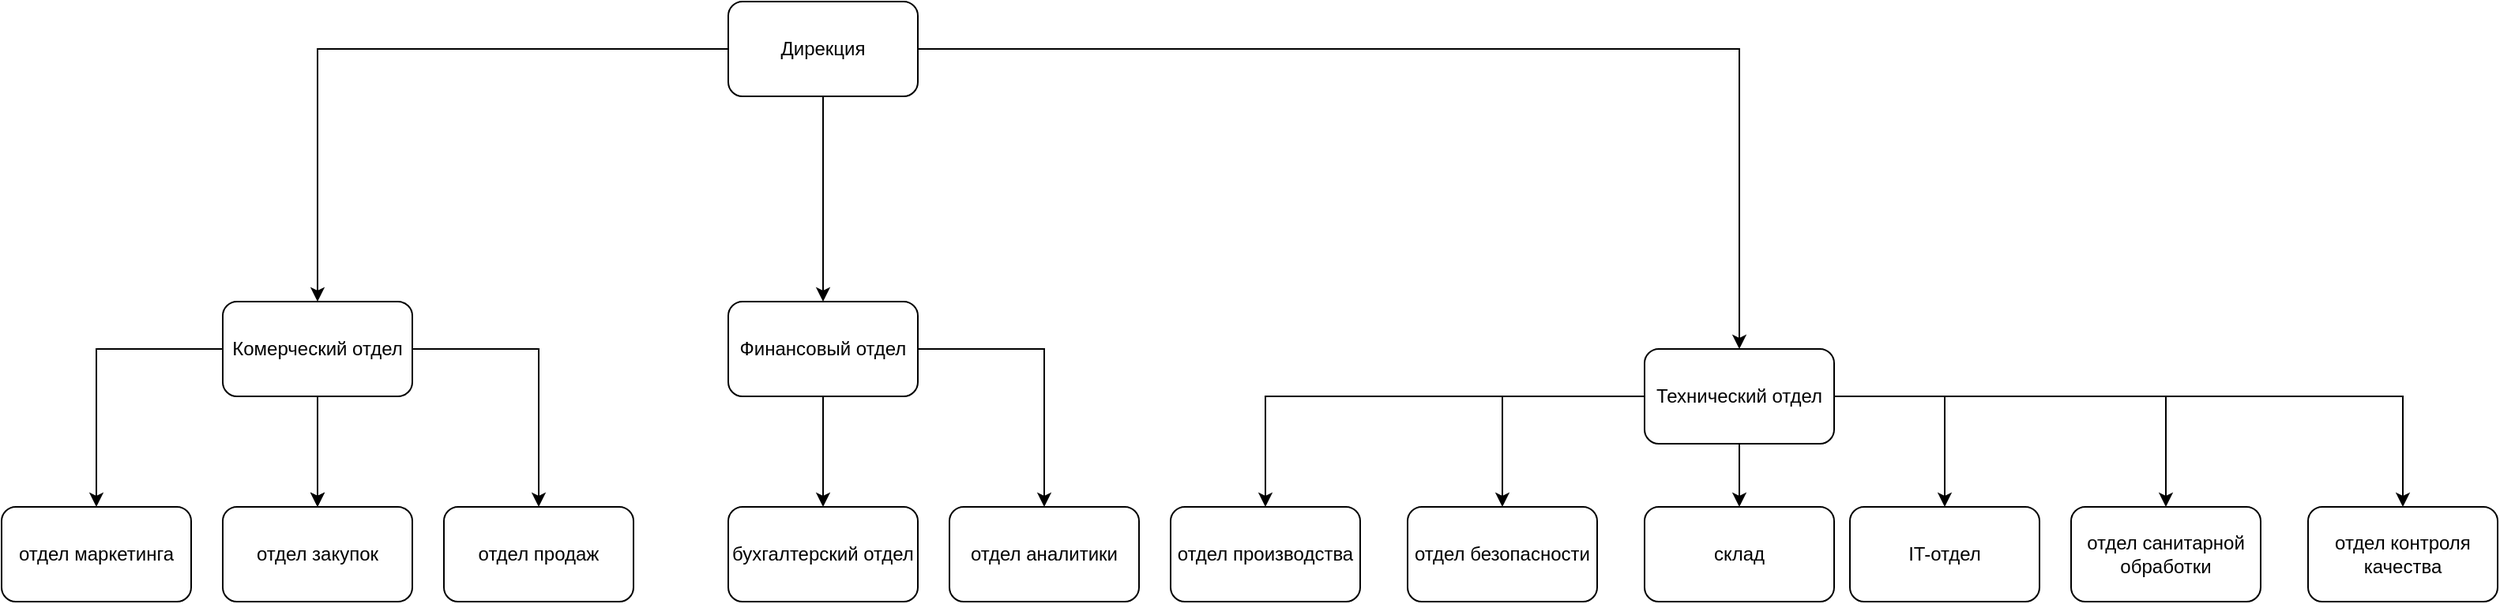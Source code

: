 <mxfile version="12.4.7" type="github"><diagram id="ozf1sITMqsGdlNBoc1ux" name="Page-1"><mxGraphModel dx="1618" dy="687" grid="1" gridSize="10" guides="1" tooltips="1" connect="1" arrows="1" fold="1" page="1" pageScale="1" pageWidth="850" pageHeight="1100" math="0" shadow="0"><root><mxCell id="0"/><mxCell id="1" parent="0"/><mxCell id="LFnivzPWz4r-pXi3sWIB-1" value="" style="edgeStyle=orthogonalEdgeStyle;rounded=0;orthogonalLoop=1;jettySize=auto;html=1;" edge="1" parent="1" source="LFnivzPWz4r-pXi3sWIB-4" target="LFnivzPWz4r-pXi3sWIB-30"><mxGeometry relative="1" as="geometry"/></mxCell><mxCell id="LFnivzPWz4r-pXi3sWIB-2" value="" style="edgeStyle=orthogonalEdgeStyle;rounded=0;orthogonalLoop=1;jettySize=auto;html=1;" edge="1" parent="1" source="LFnivzPWz4r-pXi3sWIB-4" target="LFnivzPWz4r-pXi3sWIB-26"><mxGeometry relative="1" as="geometry"/></mxCell><mxCell id="LFnivzPWz4r-pXi3sWIB-3" value="" style="edgeStyle=orthogonalEdgeStyle;rounded=0;orthogonalLoop=1;jettySize=auto;html=1;" edge="1" parent="1" source="LFnivzPWz4r-pXi3sWIB-4" target="LFnivzPWz4r-pXi3sWIB-11"><mxGeometry relative="1" as="geometry"/></mxCell><mxCell id="LFnivzPWz4r-pXi3sWIB-4" value="Дирекция" style="rounded=1;whiteSpace=wrap;html=1;" vertex="1" parent="1"><mxGeometry x="270" y="180" width="120" height="60" as="geometry"/></mxCell><mxCell id="LFnivzPWz4r-pXi3sWIB-5" value="" style="edgeStyle=orthogonalEdgeStyle;rounded=0;orthogonalLoop=1;jettySize=auto;html=1;" edge="1" parent="1" source="LFnivzPWz4r-pXi3sWIB-11" target="LFnivzPWz4r-pXi3sWIB-20"><mxGeometry relative="1" as="geometry"/></mxCell><mxCell id="LFnivzPWz4r-pXi3sWIB-6" value="" style="edgeStyle=orthogonalEdgeStyle;rounded=0;orthogonalLoop=1;jettySize=auto;html=1;" edge="1" parent="1" source="LFnivzPWz4r-pXi3sWIB-11" target="LFnivzPWz4r-pXi3sWIB-16"><mxGeometry relative="1" as="geometry"/></mxCell><mxCell id="LFnivzPWz4r-pXi3sWIB-7" value="" style="edgeStyle=orthogonalEdgeStyle;rounded=0;orthogonalLoop=1;jettySize=auto;html=1;" edge="1" parent="1" source="LFnivzPWz4r-pXi3sWIB-11" target="LFnivzPWz4r-pXi3sWIB-15"><mxGeometry relative="1" as="geometry"/></mxCell><mxCell id="LFnivzPWz4r-pXi3sWIB-8" value="" style="edgeStyle=orthogonalEdgeStyle;rounded=0;orthogonalLoop=1;jettySize=auto;html=1;" edge="1" parent="1" source="LFnivzPWz4r-pXi3sWIB-11" target="LFnivzPWz4r-pXi3sWIB-14"><mxGeometry relative="1" as="geometry"/></mxCell><mxCell id="LFnivzPWz4r-pXi3sWIB-9" value="" style="edgeStyle=orthogonalEdgeStyle;rounded=0;orthogonalLoop=1;jettySize=auto;html=1;" edge="1" parent="1" source="LFnivzPWz4r-pXi3sWIB-11" target="LFnivzPWz4r-pXi3sWIB-13"><mxGeometry relative="1" as="geometry"/></mxCell><mxCell id="LFnivzPWz4r-pXi3sWIB-10" value="" style="edgeStyle=orthogonalEdgeStyle;rounded=0;orthogonalLoop=1;jettySize=auto;html=1;" edge="1" parent="1" source="LFnivzPWz4r-pXi3sWIB-11" target="LFnivzPWz4r-pXi3sWIB-12"><mxGeometry relative="1" as="geometry"/></mxCell><mxCell id="LFnivzPWz4r-pXi3sWIB-11" value="Технический отдел" style="rounded=1;whiteSpace=wrap;html=1;" vertex="1" parent="1"><mxGeometry x="850" y="400" width="120" height="60" as="geometry"/></mxCell><mxCell id="LFnivzPWz4r-pXi3sWIB-12" value="склад" style="rounded=1;whiteSpace=wrap;html=1;" vertex="1" parent="1"><mxGeometry x="850" y="500" width="120" height="60" as="geometry"/></mxCell><mxCell id="LFnivzPWz4r-pXi3sWIB-13" value="IT-отдел" style="rounded=1;whiteSpace=wrap;html=1;" vertex="1" parent="1"><mxGeometry x="980" y="500" width="120" height="60" as="geometry"/></mxCell><mxCell id="LFnivzPWz4r-pXi3sWIB-14" value="отдел санитарной обработки" style="rounded=1;whiteSpace=wrap;html=1;" vertex="1" parent="1"><mxGeometry x="1120" y="500" width="120" height="60" as="geometry"/></mxCell><mxCell id="LFnivzPWz4r-pXi3sWIB-15" value="отдел контроля качества" style="rounded=1;whiteSpace=wrap;html=1;" vertex="1" parent="1"><mxGeometry x="1270" y="500" width="120" height="60" as="geometry"/></mxCell><mxCell id="LFnivzPWz4r-pXi3sWIB-16" value="отдел безопасности" style="rounded=1;whiteSpace=wrap;html=1;" vertex="1" parent="1"><mxGeometry x="700" y="500" width="120" height="60" as="geometry"/></mxCell><mxCell id="LFnivzPWz4r-pXi3sWIB-20" value="отдел производства" style="rounded=1;whiteSpace=wrap;html=1;" vertex="1" parent="1"><mxGeometry x="550" y="500" width="120" height="60" as="geometry"/></mxCell><mxCell id="LFnivzPWz4r-pXi3sWIB-24" style="edgeStyle=orthogonalEdgeStyle;rounded=0;orthogonalLoop=1;jettySize=auto;html=1;" edge="1" parent="1" source="LFnivzPWz4r-pXi3sWIB-26" target="LFnivzPWz4r-pXi3sWIB-35"><mxGeometry relative="1" as="geometry"/></mxCell><mxCell id="LFnivzPWz4r-pXi3sWIB-25" style="edgeStyle=orthogonalEdgeStyle;rounded=0;orthogonalLoop=1;jettySize=auto;html=1;" edge="1" parent="1" source="LFnivzPWz4r-pXi3sWIB-26" target="LFnivzPWz4r-pXi3sWIB-36"><mxGeometry relative="1" as="geometry"/></mxCell><mxCell id="LFnivzPWz4r-pXi3sWIB-26" value="Финансовый отдел" style="rounded=1;whiteSpace=wrap;html=1;" vertex="1" parent="1"><mxGeometry x="270" y="370" width="120" height="60" as="geometry"/></mxCell><mxCell id="LFnivzPWz4r-pXi3sWIB-27" value="" style="edgeStyle=orthogonalEdgeStyle;rounded=0;orthogonalLoop=1;jettySize=auto;html=1;" edge="1" parent="1" source="LFnivzPWz4r-pXi3sWIB-30" target="LFnivzPWz4r-pXi3sWIB-32"><mxGeometry relative="1" as="geometry"/></mxCell><mxCell id="LFnivzPWz4r-pXi3sWIB-28" value="" style="edgeStyle=orthogonalEdgeStyle;rounded=0;orthogonalLoop=1;jettySize=auto;html=1;" edge="1" parent="1" source="LFnivzPWz4r-pXi3sWIB-30" target="LFnivzPWz4r-pXi3sWIB-33"><mxGeometry relative="1" as="geometry"/></mxCell><mxCell id="LFnivzPWz4r-pXi3sWIB-29" value="" style="edgeStyle=orthogonalEdgeStyle;rounded=0;orthogonalLoop=1;jettySize=auto;html=1;" edge="1" parent="1" source="LFnivzPWz4r-pXi3sWIB-30" target="LFnivzPWz4r-pXi3sWIB-31"><mxGeometry relative="1" as="geometry"/></mxCell><mxCell id="LFnivzPWz4r-pXi3sWIB-30" value="Комерческий отдел" style="rounded=1;whiteSpace=wrap;html=1;" vertex="1" parent="1"><mxGeometry x="-50" y="370" width="120" height="60" as="geometry"/></mxCell><mxCell id="LFnivzPWz4r-pXi3sWIB-31" value="отдел продаж" style="rounded=1;whiteSpace=wrap;html=1;" vertex="1" parent="1"><mxGeometry x="90" y="500" width="120" height="60" as="geometry"/></mxCell><mxCell id="LFnivzPWz4r-pXi3sWIB-32" value="отдел маркетинга" style="rounded=1;whiteSpace=wrap;html=1;" vertex="1" parent="1"><mxGeometry x="-190" y="500" width="120" height="60" as="geometry"/></mxCell><mxCell id="LFnivzPWz4r-pXi3sWIB-33" value="отдел закупок" style="rounded=1;whiteSpace=wrap;html=1;" vertex="1" parent="1"><mxGeometry x="-50" y="500" width="120" height="60" as="geometry"/></mxCell><mxCell id="LFnivzPWz4r-pXi3sWIB-34" value="" style="edgeStyle=orthogonalEdgeStyle;rounded=0;orthogonalLoop=1;jettySize=auto;html=1;" edge="1" parent="1" source="LFnivzPWz4r-pXi3sWIB-30" target="LFnivzPWz4r-pXi3sWIB-33"><mxGeometry relative="1" as="geometry"><mxPoint x="70" y="400" as="sourcePoint"/><mxPoint x="380" y="580" as="targetPoint"/></mxGeometry></mxCell><mxCell id="LFnivzPWz4r-pXi3sWIB-35" value="бухгалтерский отдел" style="rounded=1;whiteSpace=wrap;html=1;" vertex="1" parent="1"><mxGeometry x="270" y="500" width="120" height="60" as="geometry"/></mxCell><mxCell id="LFnivzPWz4r-pXi3sWIB-36" value="отдел аналитики" style="rounded=1;whiteSpace=wrap;html=1;" vertex="1" parent="1"><mxGeometry x="410" y="500" width="120" height="60" as="geometry"/></mxCell></root></mxGraphModel></diagram></mxfile>